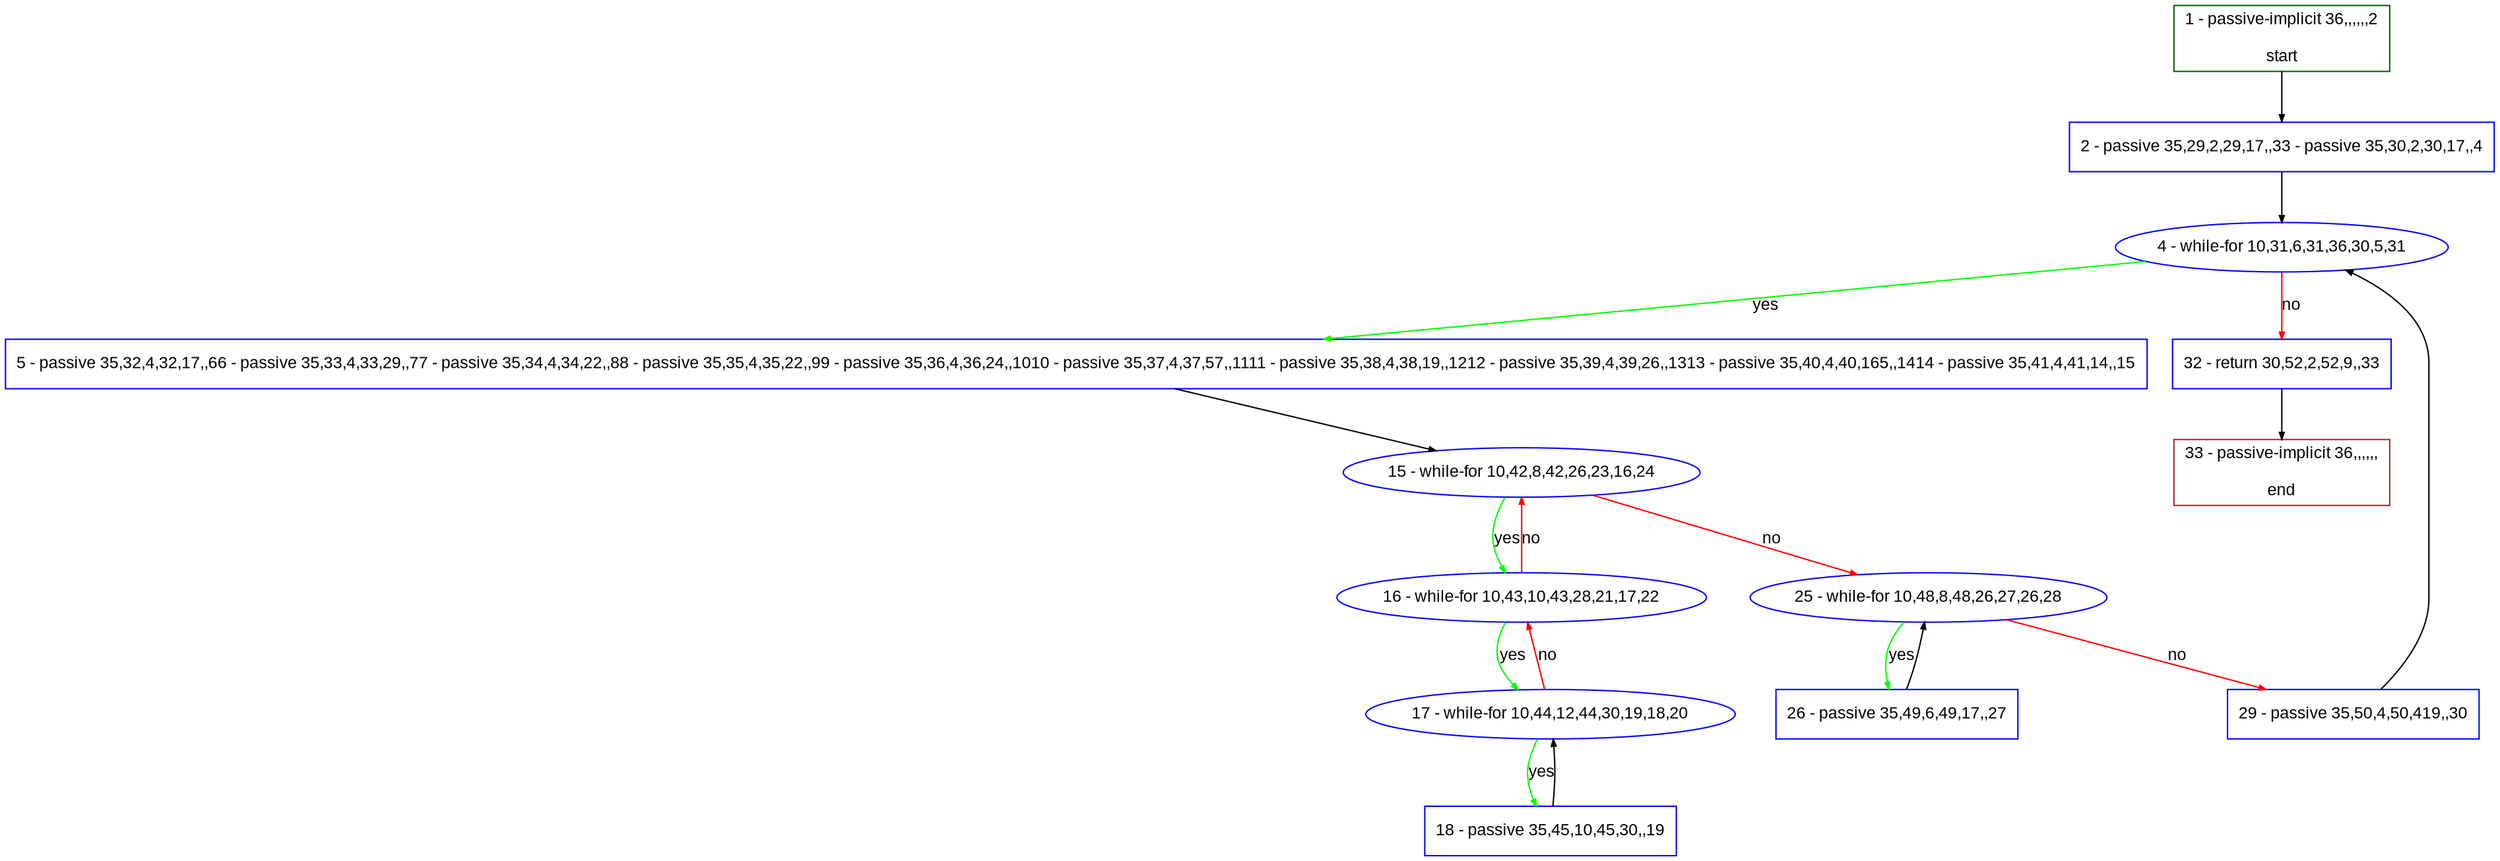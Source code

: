 digraph "" {
  graph [pack="true", label="", fontsize="12", packmode="clust", fontname="Arial", fillcolor="#FFFFCC", bgcolor="white", style="rounded,filled", compound="true"];
  node [node_initialized="no", label="", color="grey", fontsize="12", fillcolor="white", fontname="Arial", style="filled", shape="rectangle", compound="true", fixedsize="false"];
  edge [fontcolor="black", arrowhead="normal", arrowtail="none", arrowsize="0.5", ltail="", label="", color="black", fontsize="12", lhead="", fontname="Arial", dir="forward", compound="true"];
  __N1 [label="2 - passive 35,29,2,29,17,,33 - passive 35,30,2,30,17,,4", color="#0000ff", fillcolor="#ffffff", style="filled", shape="box"];
  __N2 [label="1 - passive-implicit 36,,,,,,2\n\nstart", color="#006400", fillcolor="#ffffff", style="filled", shape="box"];
  __N3 [label="4 - while-for 10,31,6,31,36,30,5,31", color="#0000ff", fillcolor="#ffffff", style="filled", shape="oval"];
  __N4 [label="5 - passive 35,32,4,32,17,,66 - passive 35,33,4,33,29,,77 - passive 35,34,4,34,22,,88 - passive 35,35,4,35,22,,99 - passive 35,36,4,36,24,,1010 - passive 35,37,4,37,57,,1111 - passive 35,38,4,38,19,,1212 - passive 35,39,4,39,26,,1313 - passive 35,40,4,40,165,,1414 - passive 35,41,4,41,14,,15", color="#0000ff", fillcolor="#ffffff", style="filled", shape="box"];
  __N5 [label="32 - return 30,52,2,52,9,,33", color="#0000ff", fillcolor="#ffffff", style="filled", shape="box"];
  __N6 [label="15 - while-for 10,42,8,42,26,23,16,24", color="#0000ff", fillcolor="#ffffff", style="filled", shape="oval"];
  __N7 [label="16 - while-for 10,43,10,43,28,21,17,22", color="#0000ff", fillcolor="#ffffff", style="filled", shape="oval"];
  __N8 [label="25 - while-for 10,48,8,48,26,27,26,28", color="#0000ff", fillcolor="#ffffff", style="filled", shape="oval"];
  __N9 [label="17 - while-for 10,44,12,44,30,19,18,20", color="#0000ff", fillcolor="#ffffff", style="filled", shape="oval"];
  __N10 [label="18 - passive 35,45,10,45,30,,19", color="#0000ff", fillcolor="#ffffff", style="filled", shape="box"];
  __N11 [label="26 - passive 35,49,6,49,17,,27", color="#0000ff", fillcolor="#ffffff", style="filled", shape="box"];
  __N12 [label="29 - passive 35,50,4,50,419,,30", color="#0000ff", fillcolor="#ffffff", style="filled", shape="box"];
  __N13 [label="33 - passive-implicit 36,,,,,,\n\nend", color="#a52a2a", fillcolor="#ffffff", style="filled", shape="box"];
  __N2 -> __N1 [arrowhead="normal", arrowtail="none", color="#000000", label="", dir="forward"];
  __N1 -> __N3 [arrowhead="normal", arrowtail="none", color="#000000", label="", dir="forward"];
  __N3 -> __N4 [arrowhead="normal", arrowtail="none", color="#00ff00", label="yes", dir="forward"];
  __N3 -> __N5 [arrowhead="normal", arrowtail="none", color="#ff0000", label="no", dir="forward"];
  __N4 -> __N6 [arrowhead="normal", arrowtail="none", color="#000000", label="", dir="forward"];
  __N6 -> __N7 [arrowhead="normal", arrowtail="none", color="#00ff00", label="yes", dir="forward"];
  __N7 -> __N6 [arrowhead="normal", arrowtail="none", color="#ff0000", label="no", dir="forward"];
  __N6 -> __N8 [arrowhead="normal", arrowtail="none", color="#ff0000", label="no", dir="forward"];
  __N7 -> __N9 [arrowhead="normal", arrowtail="none", color="#00ff00", label="yes", dir="forward"];
  __N9 -> __N7 [arrowhead="normal", arrowtail="none", color="#ff0000", label="no", dir="forward"];
  __N9 -> __N10 [arrowhead="normal", arrowtail="none", color="#00ff00", label="yes", dir="forward"];
  __N10 -> __N9 [arrowhead="normal", arrowtail="none", color="#000000", label="", dir="forward"];
  __N8 -> __N11 [arrowhead="normal", arrowtail="none", color="#00ff00", label="yes", dir="forward"];
  __N11 -> __N8 [arrowhead="normal", arrowtail="none", color="#000000", label="", dir="forward"];
  __N8 -> __N12 [arrowhead="normal", arrowtail="none", color="#ff0000", label="no", dir="forward"];
  __N12 -> __N3 [arrowhead="normal", arrowtail="none", color="#000000", label="", dir="forward"];
  __N5 -> __N13 [arrowhead="normal", arrowtail="none", color="#000000", label="", dir="forward"];
}
